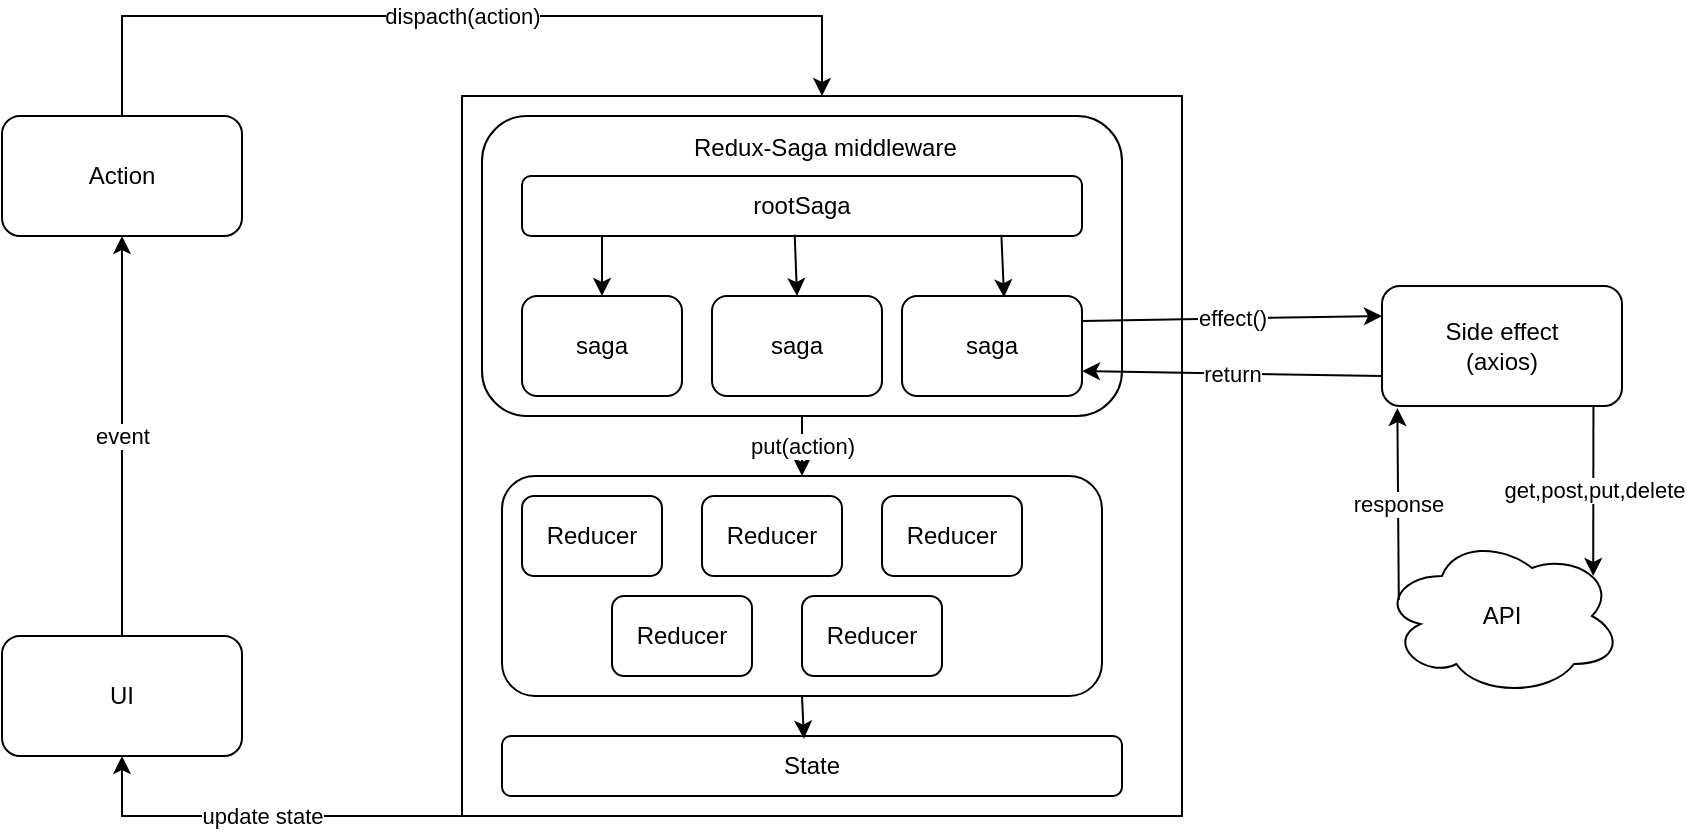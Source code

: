 <mxfile version="20.2.7" type="device"><diagram id="NJK9zCzfRU-i_q9Xf5Zt" name="Page-1"><mxGraphModel dx="911" dy="508" grid="1" gridSize="10" guides="1" tooltips="1" connect="1" arrows="1" fold="1" page="1" pageScale="1" pageWidth="1100" pageHeight="850" math="0" shadow="0"><root><mxCell id="0"/><mxCell id="1" parent="0"/><mxCell id="q4CphJ6eGneoN3PmW1dk-1" value="UI" style="rounded=1;whiteSpace=wrap;html=1;" vertex="1" parent="1"><mxGeometry x="210" y="630" width="120" height="60" as="geometry"/></mxCell><mxCell id="q4CphJ6eGneoN3PmW1dk-2" value="event" style="endArrow=classic;html=1;rounded=0;exitX=0.5;exitY=0;exitDx=0;exitDy=0;" edge="1" parent="1" source="q4CphJ6eGneoN3PmW1dk-1"><mxGeometry width="50" height="50" relative="1" as="geometry"><mxPoint x="660" y="520" as="sourcePoint"/><mxPoint x="270" y="430" as="targetPoint"/></mxGeometry></mxCell><mxCell id="q4CphJ6eGneoN3PmW1dk-3" value="Action" style="rounded=1;whiteSpace=wrap;html=1;" vertex="1" parent="1"><mxGeometry x="210" y="370" width="120" height="60" as="geometry"/></mxCell><mxCell id="q4CphJ6eGneoN3PmW1dk-4" value="dispacth(action)" style="endArrow=classic;html=1;rounded=0;exitX=0.5;exitY=0;exitDx=0;exitDy=0;entryX=0.5;entryY=0;entryDx=0;entryDy=0;" edge="1" parent="1" source="q4CphJ6eGneoN3PmW1dk-3" target="q4CphJ6eGneoN3PmW1dk-5"><mxGeometry width="50" height="50" relative="1" as="geometry"><mxPoint x="310" y="530" as="sourcePoint"/><mxPoint x="170" y="320" as="targetPoint"/><Array as="points"><mxPoint x="270" y="320"/><mxPoint x="620" y="320"/></Array></mxGeometry></mxCell><mxCell id="q4CphJ6eGneoN3PmW1dk-5" value="" style="whiteSpace=wrap;html=1;aspect=fixed;" vertex="1" parent="1"><mxGeometry x="440" y="360" width="360" height="360" as="geometry"/></mxCell><mxCell id="q4CphJ6eGneoN3PmW1dk-6" value="" style="rounded=1;whiteSpace=wrap;html=1;" vertex="1" parent="1"><mxGeometry x="450" y="370" width="320" height="150" as="geometry"/></mxCell><mxCell id="q4CphJ6eGneoN3PmW1dk-7" value="Redux-Saga middleware" style="text;strokeColor=none;fillColor=none;align=left;verticalAlign=middle;spacingLeft=4;spacingRight=4;overflow=hidden;points=[[0,0.5],[1,0.5]];portConstraint=eastwest;rotatable=0;" vertex="1" parent="1"><mxGeometry x="550" y="370" width="150" height="30" as="geometry"/></mxCell><mxCell id="q4CphJ6eGneoN3PmW1dk-8" value="rootSaga" style="rounded=1;whiteSpace=wrap;html=1;" vertex="1" parent="1"><mxGeometry x="470" y="400" width="280" height="30" as="geometry"/></mxCell><mxCell id="q4CphJ6eGneoN3PmW1dk-9" value="saga" style="rounded=1;whiteSpace=wrap;html=1;" vertex="1" parent="1"><mxGeometry x="470" y="460" width="80" height="50" as="geometry"/></mxCell><mxCell id="q4CphJ6eGneoN3PmW1dk-11" value="saga" style="rounded=1;whiteSpace=wrap;html=1;" vertex="1" parent="1"><mxGeometry x="565" y="460" width="85" height="50" as="geometry"/></mxCell><mxCell id="q4CphJ6eGneoN3PmW1dk-12" value="saga" style="rounded=1;whiteSpace=wrap;html=1;" vertex="1" parent="1"><mxGeometry x="660" y="460" width="90" height="50" as="geometry"/></mxCell><mxCell id="q4CphJ6eGneoN3PmW1dk-13" value="" style="endArrow=classic;html=1;rounded=0;entryX=0.5;entryY=0;entryDx=0;entryDy=0;" edge="1" parent="1" target="q4CphJ6eGneoN3PmW1dk-9"><mxGeometry width="50" height="50" relative="1" as="geometry"><mxPoint x="510" y="430" as="sourcePoint"/><mxPoint x="600" y="480" as="targetPoint"/></mxGeometry></mxCell><mxCell id="q4CphJ6eGneoN3PmW1dk-14" value="" style="endArrow=classic;html=1;rounded=0;entryX=0.5;entryY=0;entryDx=0;entryDy=0;exitX=0.487;exitY=0.978;exitDx=0;exitDy=0;exitPerimeter=0;" edge="1" parent="1" source="q4CphJ6eGneoN3PmW1dk-8" target="q4CphJ6eGneoN3PmW1dk-11"><mxGeometry width="50" height="50" relative="1" as="geometry"><mxPoint x="520" y="440" as="sourcePoint"/><mxPoint x="520" y="470" as="targetPoint"/></mxGeometry></mxCell><mxCell id="q4CphJ6eGneoN3PmW1dk-15" value="" style="endArrow=classic;html=1;rounded=0;entryX=0.567;entryY=0.013;entryDx=0;entryDy=0;exitX=0.856;exitY=0.978;exitDx=0;exitDy=0;exitPerimeter=0;entryPerimeter=0;" edge="1" parent="1" source="q4CphJ6eGneoN3PmW1dk-8" target="q4CphJ6eGneoN3PmW1dk-12"><mxGeometry width="50" height="50" relative="1" as="geometry"><mxPoint x="530" y="450" as="sourcePoint"/><mxPoint x="530" y="480" as="targetPoint"/></mxGeometry></mxCell><mxCell id="q4CphJ6eGneoN3PmW1dk-16" value="API" style="ellipse;shape=cloud;whiteSpace=wrap;html=1;" vertex="1" parent="1"><mxGeometry x="900" y="580" width="120" height="80" as="geometry"/></mxCell><mxCell id="q4CphJ6eGneoN3PmW1dk-19" value="" style="rounded=1;whiteSpace=wrap;html=1;" vertex="1" parent="1"><mxGeometry x="460" y="550" width="300" height="110" as="geometry"/></mxCell><mxCell id="q4CphJ6eGneoN3PmW1dk-20" value="Reducer" style="rounded=1;whiteSpace=wrap;html=1;" vertex="1" parent="1"><mxGeometry x="470" y="560" width="70" height="40" as="geometry"/></mxCell><mxCell id="q4CphJ6eGneoN3PmW1dk-21" value="Reducer" style="rounded=1;whiteSpace=wrap;html=1;" vertex="1" parent="1"><mxGeometry x="560" y="560" width="70" height="40" as="geometry"/></mxCell><mxCell id="q4CphJ6eGneoN3PmW1dk-22" value="Reducer" style="rounded=1;whiteSpace=wrap;html=1;" vertex="1" parent="1"><mxGeometry x="650" y="560" width="70" height="40" as="geometry"/></mxCell><mxCell id="q4CphJ6eGneoN3PmW1dk-23" value="Reducer" style="rounded=1;whiteSpace=wrap;html=1;" vertex="1" parent="1"><mxGeometry x="515" y="610" width="70" height="40" as="geometry"/></mxCell><mxCell id="q4CphJ6eGneoN3PmW1dk-24" value="Reducer" style="rounded=1;whiteSpace=wrap;html=1;" vertex="1" parent="1"><mxGeometry x="610" y="610" width="70" height="40" as="geometry"/></mxCell><mxCell id="q4CphJ6eGneoN3PmW1dk-25" value="put(action)" style="endArrow=classic;html=1;rounded=0;exitX=0.5;exitY=1;exitDx=0;exitDy=0;entryX=0.5;entryY=0;entryDx=0;entryDy=0;" edge="1" parent="1" source="q4CphJ6eGneoN3PmW1dk-6" target="q4CphJ6eGneoN3PmW1dk-19"><mxGeometry width="50" height="50" relative="1" as="geometry"><mxPoint x="670" y="530" as="sourcePoint"/><mxPoint x="720" y="480" as="targetPoint"/></mxGeometry></mxCell><mxCell id="q4CphJ6eGneoN3PmW1dk-26" value="State" style="rounded=1;whiteSpace=wrap;html=1;" vertex="1" parent="1"><mxGeometry x="460" y="680" width="310" height="30" as="geometry"/></mxCell><mxCell id="q4CphJ6eGneoN3PmW1dk-27" value="update state" style="endArrow=classic;html=1;rounded=0;exitX=0;exitY=1;exitDx=0;exitDy=0;entryX=0.5;entryY=1;entryDx=0;entryDy=0;" edge="1" parent="1" source="q4CphJ6eGneoN3PmW1dk-5" target="q4CphJ6eGneoN3PmW1dk-1"><mxGeometry width="50" height="50" relative="1" as="geometry"><mxPoint x="490" y="530" as="sourcePoint"/><mxPoint x="540" y="480" as="targetPoint"/><Array as="points"><mxPoint x="270" y="720"/></Array></mxGeometry></mxCell><mxCell id="q4CphJ6eGneoN3PmW1dk-29" value="" style="endArrow=classic;html=1;rounded=0;exitX=0.5;exitY=1;exitDx=0;exitDy=0;entryX=0.487;entryY=0.044;entryDx=0;entryDy=0;entryPerimeter=0;" edge="1" parent="1" source="q4CphJ6eGneoN3PmW1dk-19" target="q4CphJ6eGneoN3PmW1dk-26"><mxGeometry width="50" height="50" relative="1" as="geometry"><mxPoint x="490" y="530" as="sourcePoint"/><mxPoint x="540" y="480" as="targetPoint"/></mxGeometry></mxCell><mxCell id="q4CphJ6eGneoN3PmW1dk-30" value="Side effect&lt;br&gt;(axios)" style="rounded=1;whiteSpace=wrap;html=1;" vertex="1" parent="1"><mxGeometry x="900" y="455" width="120" height="60" as="geometry"/></mxCell><mxCell id="q4CphJ6eGneoN3PmW1dk-31" value="effect()" style="endArrow=classic;html=1;rounded=0;entryX=0;entryY=0.25;entryDx=0;entryDy=0;exitX=1;exitY=0.25;exitDx=0;exitDy=0;" edge="1" parent="1" source="q4CphJ6eGneoN3PmW1dk-12" target="q4CphJ6eGneoN3PmW1dk-30"><mxGeometry width="50" height="50" relative="1" as="geometry"><mxPoint x="600" y="530" as="sourcePoint"/><mxPoint x="650" y="480" as="targetPoint"/></mxGeometry></mxCell><mxCell id="q4CphJ6eGneoN3PmW1dk-32" value="get,post,put,delete" style="endArrow=classic;html=1;rounded=0;exitX=0.881;exitY=0.994;exitDx=0;exitDy=0;entryX=0.88;entryY=0.25;entryDx=0;entryDy=0;entryPerimeter=0;exitPerimeter=0;" edge="1" parent="1" source="q4CphJ6eGneoN3PmW1dk-30" target="q4CphJ6eGneoN3PmW1dk-16"><mxGeometry width="50" height="50" relative="1" as="geometry"><mxPoint x="600" y="530" as="sourcePoint"/><mxPoint x="650" y="480" as="targetPoint"/><Array as="points"/></mxGeometry></mxCell><mxCell id="q4CphJ6eGneoN3PmW1dk-33" value="response" style="endArrow=classic;html=1;rounded=0;exitX=0.07;exitY=0.4;exitDx=0;exitDy=0;exitPerimeter=0;entryX=0.064;entryY=1.017;entryDx=0;entryDy=0;entryPerimeter=0;" edge="1" parent="1" source="q4CphJ6eGneoN3PmW1dk-16" target="q4CphJ6eGneoN3PmW1dk-30"><mxGeometry width="50" height="50" relative="1" as="geometry"><mxPoint x="600" y="530" as="sourcePoint"/><mxPoint x="650" y="480" as="targetPoint"/></mxGeometry></mxCell><mxCell id="q4CphJ6eGneoN3PmW1dk-34" value="return" style="endArrow=classic;html=1;rounded=0;exitX=0;exitY=0.75;exitDx=0;exitDy=0;entryX=1;entryY=0.75;entryDx=0;entryDy=0;" edge="1" parent="1" source="q4CphJ6eGneoN3PmW1dk-30" target="q4CphJ6eGneoN3PmW1dk-12"><mxGeometry width="50" height="50" relative="1" as="geometry"><mxPoint x="600" y="530" as="sourcePoint"/><mxPoint x="650" y="480" as="targetPoint"/></mxGeometry></mxCell></root></mxGraphModel></diagram></mxfile>